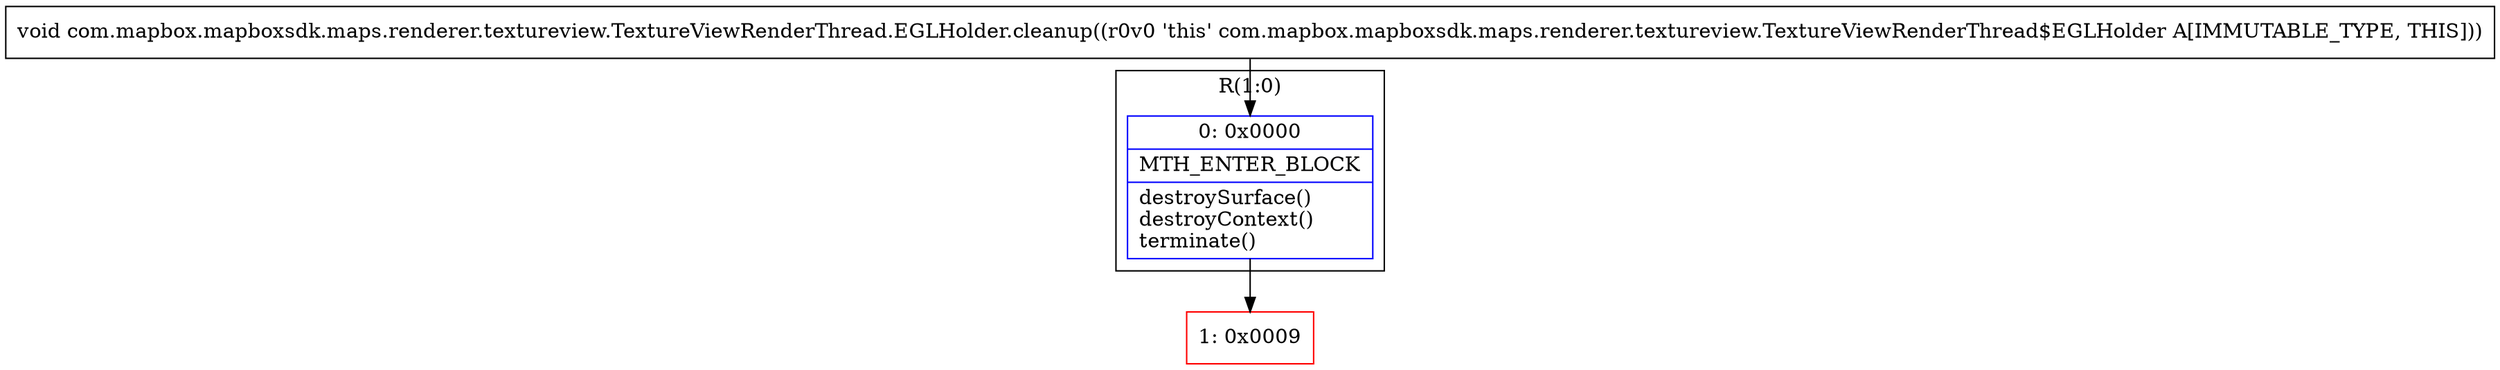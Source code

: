 digraph "CFG forcom.mapbox.mapboxsdk.maps.renderer.textureview.TextureViewRenderThread.EGLHolder.cleanup()V" {
subgraph cluster_Region_1253394942 {
label = "R(1:0)";
node [shape=record,color=blue];
Node_0 [shape=record,label="{0\:\ 0x0000|MTH_ENTER_BLOCK\l|destroySurface()\ldestroyContext()\lterminate()\l}"];
}
Node_1 [shape=record,color=red,label="{1\:\ 0x0009}"];
MethodNode[shape=record,label="{void com.mapbox.mapboxsdk.maps.renderer.textureview.TextureViewRenderThread.EGLHolder.cleanup((r0v0 'this' com.mapbox.mapboxsdk.maps.renderer.textureview.TextureViewRenderThread$EGLHolder A[IMMUTABLE_TYPE, THIS])) }"];
MethodNode -> Node_0;
Node_0 -> Node_1;
}

